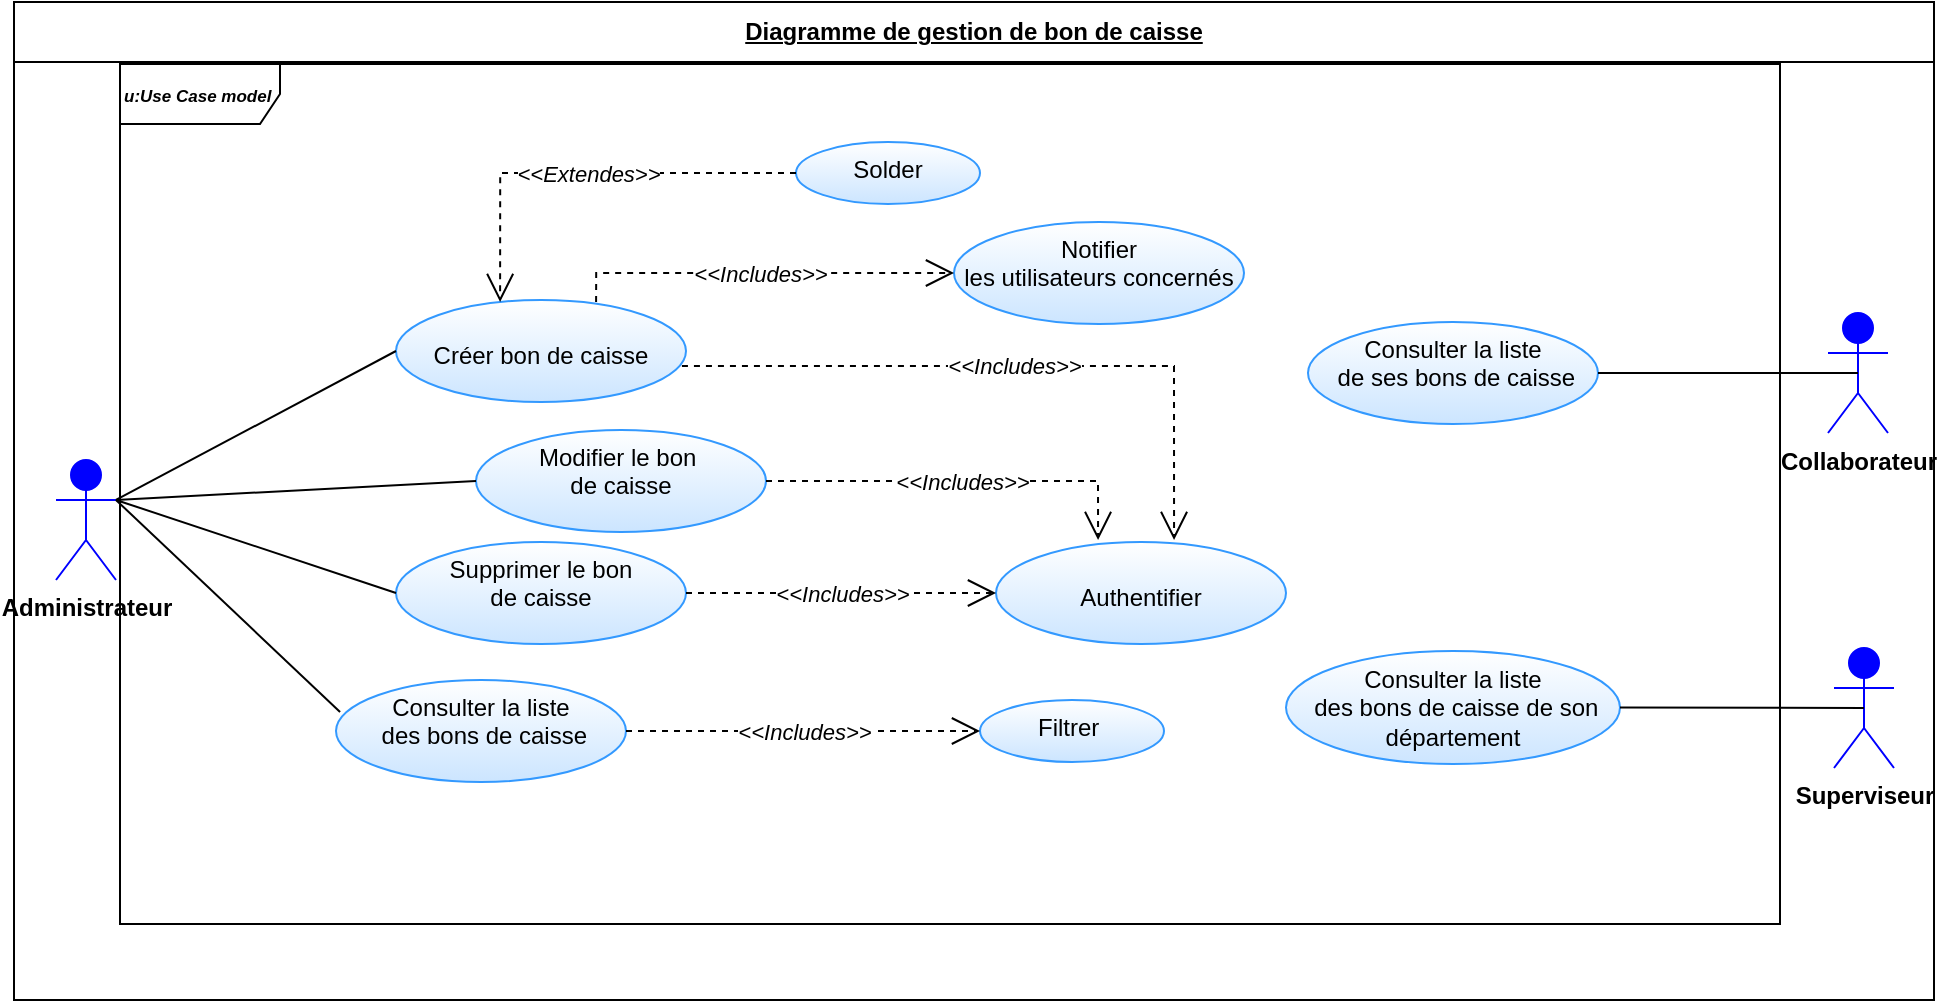 <mxfile version="24.4.10" type="github">
  <diagram name="Page-1" id="mRjujeoFPQJPFMmHP9zn">
    <mxGraphModel dx="2213" dy="1962" grid="1" gridSize="10" guides="1" tooltips="1" connect="1" arrows="1" fold="1" page="1" pageScale="1" pageWidth="827" pageHeight="1169" math="0" shadow="0">
      <root>
        <mxCell id="0" />
        <mxCell id="1" parent="0" />
        <mxCell id="Xe_IdES3nSUy4HADd0t6-47" value="&lt;u&gt;Diagramme de gestion de bon de caisse&lt;/u&gt;" style="swimlane;fontStyle=1;align=center;horizontal=1;startSize=30;collapsible=0;html=1;whiteSpace=wrap;" parent="1" vertex="1">
          <mxGeometry x="-540" y="-170" width="960" height="499" as="geometry" />
        </mxCell>
        <mxCell id="Xe_IdES3nSUy4HADd0t6-48" value="&lt;i&gt;&lt;font style=&quot;font-size: 8.5px;&quot;&gt;&lt;b style=&quot;&quot;&gt;u:Use Case model&lt;/b&gt;&lt;/font&gt;&lt;/i&gt;" style="shape=umlFrame;whiteSpace=wrap;html=1;pointerEvents=0;recursiveResize=0;container=1;collapsible=0;width=80;align=left;" parent="Xe_IdES3nSUy4HADd0t6-47" vertex="1">
          <mxGeometry width="830" height="430" relative="1" as="geometry">
            <mxPoint x="53" y="31" as="offset" />
          </mxGeometry>
        </mxCell>
        <mxCell id="Xe_IdES3nSUy4HADd0t6-49" value="&lt;div&gt;&lt;br&gt;&lt;/div&gt;Authentifier" style="ellipse;whiteSpace=wrap;html=1;verticalAlign=top;strokeColor=#3399FF;gradientColor=#CCE5FF;" parent="Xe_IdES3nSUy4HADd0t6-48" vertex="1">
          <mxGeometry x="438" y="239" width="145" height="51" as="geometry" />
        </mxCell>
        <mxCell id="Xe_IdES3nSUy4HADd0t6-50" value="&lt;div&gt;Supprimer le bon&lt;/div&gt;&lt;div&gt;de caisse&lt;/div&gt;" style="ellipse;whiteSpace=wrap;html=1;verticalAlign=top;strokeColor=#3399FF;gradientColor=#CCE5FF;" parent="Xe_IdES3nSUy4HADd0t6-48" vertex="1">
          <mxGeometry x="138" y="239" width="145" height="51" as="geometry" />
        </mxCell>
        <mxCell id="Xe_IdES3nSUy4HADd0t6-51" value="&lt;i&gt;&amp;lt;&amp;lt;Includes&amp;gt;&amp;gt;&lt;/i&gt;" style="endArrow=open;endSize=12;dashed=1;html=1;rounded=0;edgeStyle=orthogonalEdgeStyle;exitX=1;exitY=0.5;exitDx=0;exitDy=0;" parent="Xe_IdES3nSUy4HADd0t6-48" source="Xe_IdES3nSUy4HADd0t6-50" target="Xe_IdES3nSUy4HADd0t6-49" edge="1">
          <mxGeometry width="160" relative="1" as="geometry">
            <mxPoint x="403" y="114.5" as="sourcePoint" />
            <mxPoint x="699" y="399" as="targetPoint" />
          </mxGeometry>
        </mxCell>
        <mxCell id="Xe_IdES3nSUy4HADd0t6-52" value="Modifier le bon&amp;nbsp;&lt;div&gt;de&amp;nbsp;&lt;span style=&quot;background-color: initial;&quot;&gt;caisse&lt;/span&gt;&lt;/div&gt;" style="ellipse;whiteSpace=wrap;html=1;verticalAlign=top;strokeColor=#3399FF;gradientColor=#CCE5FF;" parent="Xe_IdES3nSUy4HADd0t6-48" vertex="1">
          <mxGeometry x="178" y="183" width="145" height="51" as="geometry" />
        </mxCell>
        <mxCell id="Xe_IdES3nSUy4HADd0t6-53" value="&lt;i&gt;&amp;lt;&amp;lt;Includes&amp;gt;&amp;gt;&lt;/i&gt;" style="endArrow=open;endSize=12;dashed=1;html=1;rounded=0;edgeStyle=orthogonalEdgeStyle;entryX=0.352;entryY=-0.02;entryDx=0;entryDy=0;entryPerimeter=0;exitX=1;exitY=0.5;exitDx=0;exitDy=0;" parent="Xe_IdES3nSUy4HADd0t6-48" source="Xe_IdES3nSUy4HADd0t6-52" target="Xe_IdES3nSUy4HADd0t6-49" edge="1">
          <mxGeometry width="160" relative="1" as="geometry">
            <mxPoint x="317" y="114" as="sourcePoint" />
            <mxPoint x="718" y="421" as="targetPoint" />
          </mxGeometry>
        </mxCell>
        <mxCell id="Xe_IdES3nSUy4HADd0t6-54" value="&lt;div&gt;&lt;br&gt;&lt;/div&gt;&lt;div&gt;Créer bon de caisse&lt;/div&gt;" style="ellipse;whiteSpace=wrap;html=1;verticalAlign=top;strokeColor=#3399FF;gradientColor=#CCE5FF;" parent="Xe_IdES3nSUy4HADd0t6-48" vertex="1">
          <mxGeometry x="138" y="118" width="145" height="51" as="geometry" />
        </mxCell>
        <mxCell id="Xe_IdES3nSUy4HADd0t6-55" value="&lt;i&gt;&amp;lt;&amp;lt;Includes&amp;gt;&amp;gt;&lt;/i&gt;" style="endArrow=open;endSize=12;dashed=1;html=1;rounded=0;edgeStyle=orthogonalEdgeStyle;exitX=0.986;exitY=0.647;exitDx=0;exitDy=0;entryX=0.614;entryY=-0.02;entryDx=0;entryDy=0;entryPerimeter=0;exitPerimeter=0;" parent="Xe_IdES3nSUy4HADd0t6-48" source="Xe_IdES3nSUy4HADd0t6-54" target="Xe_IdES3nSUy4HADd0t6-49" edge="1">
          <mxGeometry width="160" relative="1" as="geometry">
            <mxPoint x="475" y="127.5" as="sourcePoint" />
            <mxPoint x="690" y="351" as="targetPoint" />
          </mxGeometry>
        </mxCell>
        <mxCell id="Xe_IdES3nSUy4HADd0t6-63" value="&lt;div&gt;Solder&lt;/div&gt;" style="ellipse;whiteSpace=wrap;html=1;verticalAlign=top;strokeColor=#3399FF;gradientColor=#CCE5FF;" parent="Xe_IdES3nSUy4HADd0t6-48" vertex="1">
          <mxGeometry x="338" y="39" width="92" height="31" as="geometry" />
        </mxCell>
        <mxCell id="Xe_IdES3nSUy4HADd0t6-64" value="&lt;i&gt;&amp;lt;&amp;lt;Extendes&amp;gt;&amp;gt;&lt;/i&gt;" style="endArrow=open;endSize=12;dashed=1;html=1;rounded=0;edgeStyle=orthogonalEdgeStyle;exitX=0;exitY=0.5;exitDx=0;exitDy=0;entryX=0.359;entryY=0.02;entryDx=0;entryDy=0;entryPerimeter=0;" parent="Xe_IdES3nSUy4HADd0t6-48" source="Xe_IdES3nSUy4HADd0t6-63" target="Xe_IdES3nSUy4HADd0t6-54" edge="1">
          <mxGeometry x="-0.022" width="160" relative="1" as="geometry">
            <mxPoint x="325" y="64" as="sourcePoint" />
            <mxPoint x="188" y="64" as="targetPoint" />
            <mxPoint as="offset" />
          </mxGeometry>
        </mxCell>
        <mxCell id="Xe_IdES3nSUy4HADd0t6-73" value="&lt;div&gt;Consulter la liste&lt;/div&gt;&lt;div&gt;&amp;nbsp;des bons de caisse&lt;/div&gt;" style="ellipse;whiteSpace=wrap;html=1;verticalAlign=top;strokeColor=#3399FF;gradientColor=#CCE5FF;" parent="Xe_IdES3nSUy4HADd0t6-48" vertex="1">
          <mxGeometry x="108" y="308" width="145" height="51" as="geometry" />
        </mxCell>
        <mxCell id="Xe_IdES3nSUy4HADd0t6-74" value="&lt;div&gt;Filtrer&amp;nbsp;&lt;/div&gt;" style="ellipse;whiteSpace=wrap;html=1;verticalAlign=top;strokeColor=#3399FF;gradientColor=#CCE5FF;" parent="Xe_IdES3nSUy4HADd0t6-48" vertex="1">
          <mxGeometry x="430" y="318" width="92" height="31" as="geometry" />
        </mxCell>
        <mxCell id="Xe_IdES3nSUy4HADd0t6-79" value="&lt;i&gt;&amp;lt;&amp;lt;Includes&amp;gt;&amp;gt;&lt;/i&gt;" style="endArrow=open;endSize=12;dashed=1;html=1;rounded=0;edgeStyle=orthogonalEdgeStyle;exitX=1;exitY=0.5;exitDx=0;exitDy=0;entryX=0;entryY=0.5;entryDx=0;entryDy=0;" parent="Xe_IdES3nSUy4HADd0t6-48" source="Xe_IdES3nSUy4HADd0t6-73" target="Xe_IdES3nSUy4HADd0t6-74" edge="1">
          <mxGeometry width="160" relative="1" as="geometry">
            <mxPoint x="268" y="333" as="sourcePoint" />
            <mxPoint x="423" y="333" as="targetPoint" />
          </mxGeometry>
        </mxCell>
        <mxCell id="NV0Lo-mMTgGw6TC_3U0H-1" value="&lt;div&gt;Consulter la liste&lt;/div&gt;&lt;div&gt;&amp;nbsp;de ses bons de caisse&lt;/div&gt;" style="ellipse;whiteSpace=wrap;html=1;verticalAlign=top;strokeColor=#3399FF;gradientColor=#CCE5FF;" vertex="1" parent="Xe_IdES3nSUy4HADd0t6-48">
          <mxGeometry x="594" y="129" width="145" height="51" as="geometry" />
        </mxCell>
        <mxCell id="NV0Lo-mMTgGw6TC_3U0H-2" value="&lt;div&gt;Consulter la liste&lt;/div&gt;&lt;div&gt;&amp;nbsp;des bons de caisse de son département&lt;/div&gt;" style="ellipse;whiteSpace=wrap;html=1;verticalAlign=top;strokeColor=#3399FF;gradientColor=#CCE5FF;" vertex="1" parent="Xe_IdES3nSUy4HADd0t6-48">
          <mxGeometry x="583" y="293.5" width="167" height="56.5" as="geometry" />
        </mxCell>
        <mxCell id="NV0Lo-mMTgGw6TC_3U0H-5" value="Notifier&lt;div&gt;les utilisateurs concernés&lt;/div&gt;" style="ellipse;whiteSpace=wrap;html=1;verticalAlign=top;strokeColor=#3399FF;gradientColor=#CCE5FF;" vertex="1" parent="Xe_IdES3nSUy4HADd0t6-48">
          <mxGeometry x="417" y="79" width="145" height="51" as="geometry" />
        </mxCell>
        <mxCell id="NV0Lo-mMTgGw6TC_3U0H-7" value="&lt;i&gt;&amp;lt;&amp;lt;Includes&amp;gt;&amp;gt;&lt;/i&gt;" style="endArrow=open;endSize=12;dashed=1;html=1;rounded=0;edgeStyle=orthogonalEdgeStyle;entryX=0;entryY=0.5;entryDx=0;entryDy=0;exitX=0.69;exitY=0.02;exitDx=0;exitDy=0;exitPerimeter=0;" edge="1" parent="Xe_IdES3nSUy4HADd0t6-48" source="Xe_IdES3nSUy4HADd0t6-54" target="NV0Lo-mMTgGw6TC_3U0H-5">
          <mxGeometry width="160" relative="1" as="geometry">
            <mxPoint x="227" y="90" as="sourcePoint" />
            <mxPoint x="393" y="119" as="targetPoint" />
          </mxGeometry>
        </mxCell>
        <object label="&lt;b&gt;Administrateur&lt;/b&gt;&lt;div&gt;&lt;b&gt;&lt;br&gt;&lt;/b&gt;&lt;/div&gt;" Admin="" id="Xe_IdES3nSUy4HADd0t6-59">
          <mxCell style="shape=umlActor;verticalLabelPosition=bottom;verticalAlign=top;html=1;outlineConnect=0;direction=east;rotation=0;fillColor=#0000FF;strokeColor=#0000FF;" parent="Xe_IdES3nSUy4HADd0t6-47" vertex="1">
            <mxGeometry x="21" y="229" width="30" height="60" as="geometry" />
          </mxCell>
        </object>
        <mxCell id="Xe_IdES3nSUy4HADd0t6-60" value="" style="endArrow=none;html=1;rounded=0;entryX=0;entryY=0.5;entryDx=0;entryDy=0;exitX=1;exitY=0.333;exitDx=0;exitDy=0;exitPerimeter=0;" parent="Xe_IdES3nSUy4HADd0t6-47" source="Xe_IdES3nSUy4HADd0t6-59" target="Xe_IdES3nSUy4HADd0t6-50" edge="1">
          <mxGeometry width="50" height="50" relative="1" as="geometry">
            <mxPoint x="288" y="447" as="sourcePoint" />
            <mxPoint x="372" y="324" as="targetPoint" />
          </mxGeometry>
        </mxCell>
        <mxCell id="Xe_IdES3nSUy4HADd0t6-61" value="" style="endArrow=none;html=1;rounded=0;entryX=0;entryY=0.5;entryDx=0;entryDy=0;exitX=1;exitY=0.333;exitDx=0;exitDy=0;exitPerimeter=0;" parent="Xe_IdES3nSUy4HADd0t6-47" source="Xe_IdES3nSUy4HADd0t6-59" target="Xe_IdES3nSUy4HADd0t6-52" edge="1">
          <mxGeometry width="50" height="50" relative="1" as="geometry">
            <mxPoint x="349" y="451" as="sourcePoint" />
            <mxPoint x="429" y="536" as="targetPoint" />
          </mxGeometry>
        </mxCell>
        <mxCell id="Xe_IdES3nSUy4HADd0t6-62" value="" style="endArrow=none;html=1;rounded=0;entryX=0;entryY=0.5;entryDx=0;entryDy=0;exitX=1;exitY=0.333;exitDx=0;exitDy=0;exitPerimeter=0;" parent="Xe_IdES3nSUy4HADd0t6-47" source="Xe_IdES3nSUy4HADd0t6-59" target="Xe_IdES3nSUy4HADd0t6-54" edge="1">
          <mxGeometry width="50" height="50" relative="1" as="geometry">
            <mxPoint x="292" y="433" as="sourcePoint" />
            <mxPoint x="342" y="383" as="targetPoint" />
          </mxGeometry>
        </mxCell>
        <mxCell id="Xe_IdES3nSUy4HADd0t6-77" value="" style="endArrow=none;html=1;rounded=0;entryX=0.014;entryY=0.314;entryDx=0;entryDy=0;exitX=1;exitY=0.333;exitDx=0;exitDy=0;exitPerimeter=0;entryPerimeter=0;" parent="Xe_IdES3nSUy4HADd0t6-47" source="Xe_IdES3nSUy4HADd0t6-59" target="Xe_IdES3nSUy4HADd0t6-73" edge="1">
          <mxGeometry width="50" height="50" relative="1" as="geometry">
            <mxPoint x="61" y="259" as="sourcePoint" />
            <mxPoint x="208" y="336" as="targetPoint" />
          </mxGeometry>
        </mxCell>
        <object label="&lt;div&gt;&lt;b&gt;Superviseur&lt;/b&gt;&lt;/div&gt;" Admin="" id="NV0Lo-mMTgGw6TC_3U0H-3">
          <mxCell style="shape=umlActor;verticalLabelPosition=bottom;verticalAlign=top;html=1;outlineConnect=0;direction=east;rotation=0;fillColor=#0000FF;strokeColor=#0000FF;" vertex="1" parent="Xe_IdES3nSUy4HADd0t6-47">
            <mxGeometry x="910" y="323" width="30" height="60" as="geometry" />
          </mxCell>
        </object>
        <mxCell id="NV0Lo-mMTgGw6TC_3U0H-4" value="" style="endArrow=none;html=1;rounded=0;entryX=0.5;entryY=0.5;entryDx=0;entryDy=0;entryPerimeter=0;exitX=1;exitY=0.5;exitDx=0;exitDy=0;" edge="1" parent="Xe_IdES3nSUy4HADd0t6-47" source="NV0Lo-mMTgGw6TC_3U0H-2" target="NV0Lo-mMTgGw6TC_3U0H-3">
          <mxGeometry width="50" height="50" relative="1" as="geometry">
            <mxPoint x="733" y="319" as="sourcePoint" />
            <mxPoint x="713" y="272.5" as="targetPoint" />
          </mxGeometry>
        </mxCell>
        <object label="&lt;div&gt;&lt;b&gt;Collaborateur&lt;/b&gt;&lt;/div&gt;&lt;div&gt;&lt;b&gt;&lt;br&gt;&lt;/b&gt;&lt;/div&gt;" Admin="" id="Xe_IdES3nSUy4HADd0t6-67">
          <mxCell style="shape=umlActor;verticalLabelPosition=bottom;verticalAlign=top;html=1;outlineConnect=0;direction=east;rotation=0;fillColor=#0000FF;strokeColor=#0000FF;" parent="Xe_IdES3nSUy4HADd0t6-47" vertex="1">
            <mxGeometry x="907" y="155.5" width="30" height="60" as="geometry" />
          </mxCell>
        </object>
        <mxCell id="Xe_IdES3nSUy4HADd0t6-68" value="" style="endArrow=none;html=1;rounded=0;entryX=0.5;entryY=0.5;entryDx=0;entryDy=0;entryPerimeter=0;exitX=1;exitY=0.5;exitDx=0;exitDy=0;" parent="Xe_IdES3nSUy4HADd0t6-47" source="NV0Lo-mMTgGw6TC_3U0H-1" target="Xe_IdES3nSUy4HADd0t6-67" edge="1">
          <mxGeometry width="50" height="50" relative="1" as="geometry">
            <mxPoint x="835" y="185.5" as="sourcePoint" />
            <mxPoint x="815" y="139" as="targetPoint" />
          </mxGeometry>
        </mxCell>
      </root>
    </mxGraphModel>
  </diagram>
</mxfile>

